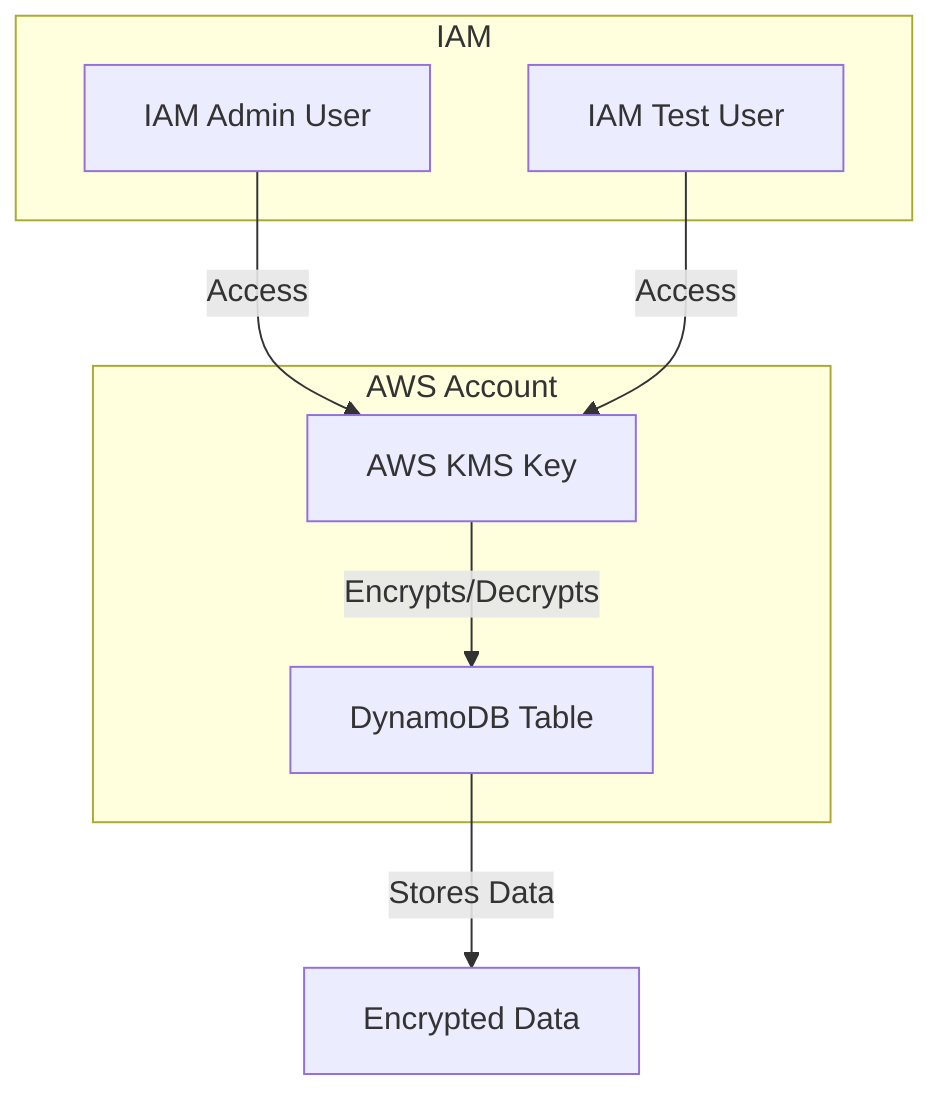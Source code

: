 graph TD
    A[IAM Admin User] -->|Access| B[AWS KMS Key]
    C[IAM Test User] -->|Access| B
    B -->|Encrypts/Decrypts| D[DynamoDB Table]
    D -->|Stores Data| E[Encrypted Data]

    subgraph AWS Account
        B
        D
    end

    subgraph IAM
        A
        C
    end